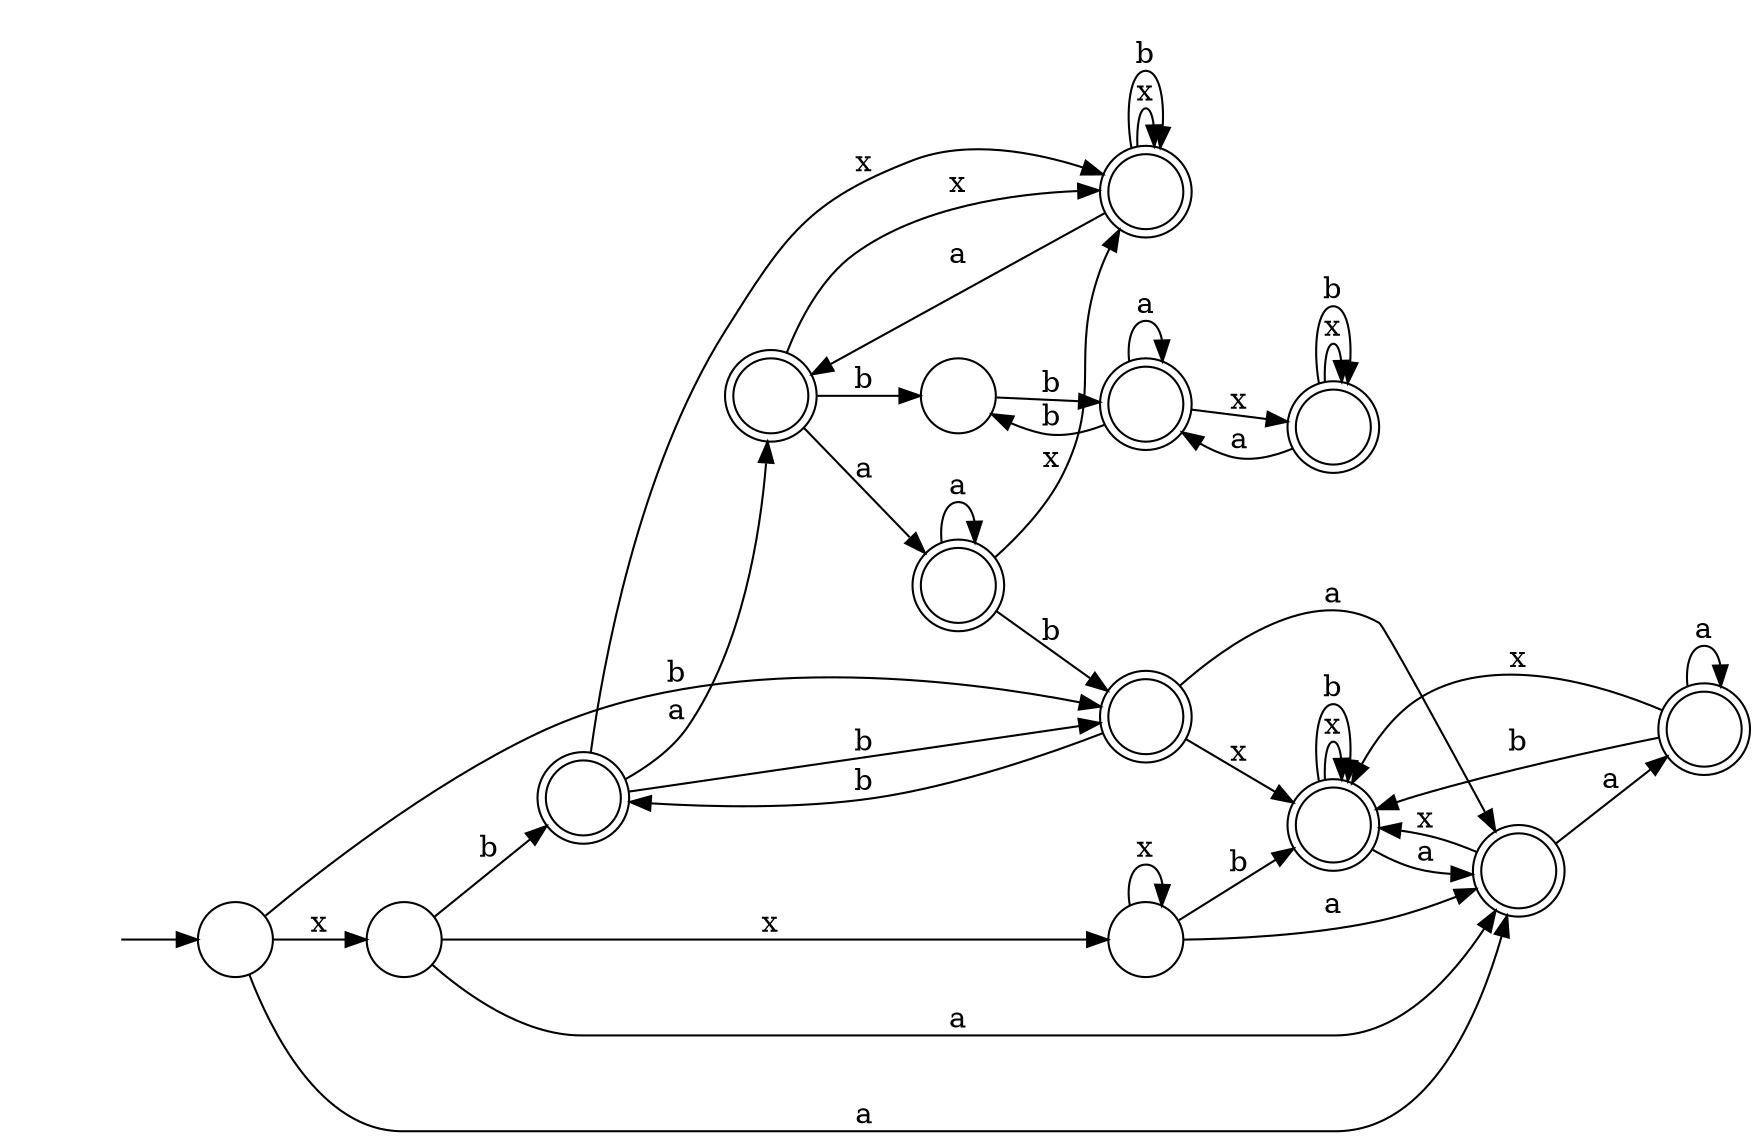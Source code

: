 digraph Automaton {
  rankdir = LR;
  0 [shape=doublecircle,label=""];
  0 -> 8 [label="a"]
  0 -> 0 [label="x"]
  0 -> 0 [label="b"]
  1 [shape=circle,label=""];
  initial [shape=plaintext,label=""];
  initial -> 1
  1 -> 8 [label="a"]
  1 -> 9 [label="x"]
  1 -> 10 [label="b"]
  2 [shape=doublecircle,label=""];
  2 -> 12 [label="a"]
  2 -> 13 [label="x"]
  2 -> 10 [label="b"]
  3 [shape=doublecircle,label=""];
  3 -> 3 [label="a"]
  3 -> 6 [label="x"]
  3 -> 5 [label="b"]
  4 [shape=circle,label=""];
  4 -> 8 [label="a"]
  4 -> 4 [label="x"]
  4 -> 0 [label="b"]
  5 [shape=circle,label=""];
  5 -> 3 [label="b"]
  6 [shape=doublecircle,label=""];
  6 -> 3 [label="a"]
  6 -> 6 [label="x"]
  6 -> 6 [label="b"]
  7 [shape=doublecircle,label=""];
  7 -> 7 [label="a"]
  7 -> 13 [label="x"]
  7 -> 10 [label="b"]
  8 [shape=doublecircle,label=""];
  8 -> 11 [label="a"]
  8 -> 0 [label="x"]
  9 [shape=circle,label=""];
  9 -> 8 [label="a"]
  9 -> 4 [label="x"]
  9 -> 2 [label="b"]
  10 [shape=doublecircle,label=""];
  10 -> 8 [label="a"]
  10 -> 0 [label="x"]
  10 -> 2 [label="b"]
  11 [shape=doublecircle,label=""];
  11 -> 11 [label="a"]
  11 -> 0 [label="x"]
  11 -> 0 [label="b"]
  12 [shape=doublecircle,label=""];
  12 -> 7 [label="a"]
  12 -> 13 [label="x"]
  12 -> 5 [label="b"]
  13 [shape=doublecircle,label=""];
  13 -> 12 [label="a"]
  13 -> 13 [label="x"]
  13 -> 13 [label="b"]
}
